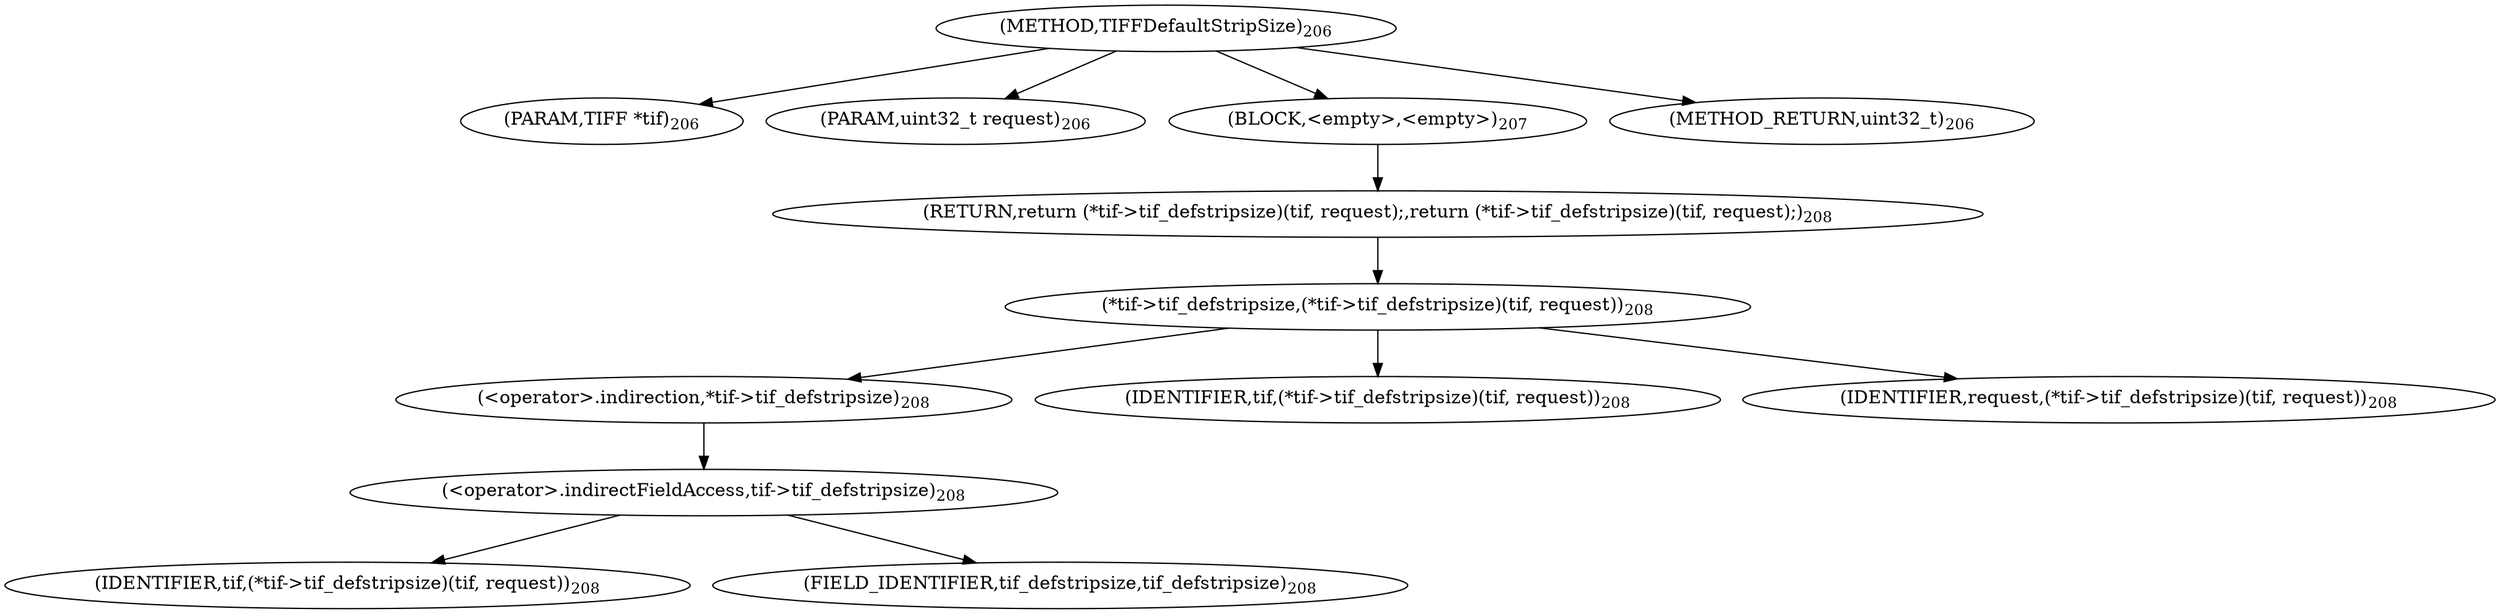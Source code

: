 digraph "TIFFDefaultStripSize" {  
"11370" [label = <(METHOD,TIFFDefaultStripSize)<SUB>206</SUB>> ]
"11371" [label = <(PARAM,TIFF *tif)<SUB>206</SUB>> ]
"11372" [label = <(PARAM,uint32_t request)<SUB>206</SUB>> ]
"11373" [label = <(BLOCK,&lt;empty&gt;,&lt;empty&gt;)<SUB>207</SUB>> ]
"11374" [label = <(RETURN,return (*tif-&gt;tif_defstripsize)(tif, request);,return (*tif-&gt;tif_defstripsize)(tif, request);)<SUB>208</SUB>> ]
"11375" [label = <(*tif-&gt;tif_defstripsize,(*tif-&gt;tif_defstripsize)(tif, request))<SUB>208</SUB>> ]
"11376" [label = <(&lt;operator&gt;.indirection,*tif-&gt;tif_defstripsize)<SUB>208</SUB>> ]
"11377" [label = <(&lt;operator&gt;.indirectFieldAccess,tif-&gt;tif_defstripsize)<SUB>208</SUB>> ]
"11378" [label = <(IDENTIFIER,tif,(*tif-&gt;tif_defstripsize)(tif, request))<SUB>208</SUB>> ]
"11379" [label = <(FIELD_IDENTIFIER,tif_defstripsize,tif_defstripsize)<SUB>208</SUB>> ]
"11380" [label = <(IDENTIFIER,tif,(*tif-&gt;tif_defstripsize)(tif, request))<SUB>208</SUB>> ]
"11381" [label = <(IDENTIFIER,request,(*tif-&gt;tif_defstripsize)(tif, request))<SUB>208</SUB>> ]
"11382" [label = <(METHOD_RETURN,uint32_t)<SUB>206</SUB>> ]
  "11370" -> "11371" 
  "11370" -> "11372" 
  "11370" -> "11373" 
  "11370" -> "11382" 
  "11373" -> "11374" 
  "11374" -> "11375" 
  "11375" -> "11376" 
  "11375" -> "11380" 
  "11375" -> "11381" 
  "11376" -> "11377" 
  "11377" -> "11378" 
  "11377" -> "11379" 
}
